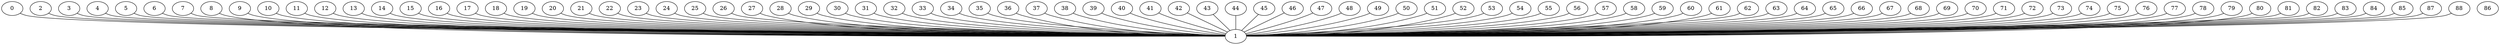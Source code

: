 graph G {
0;
1;
2;
3;
4;
5;
6;
7;
8;
9;
10;
11;
12;
13;
14;
15;
16;
17;
18;
19;
20;
21;
22;
23;
24;
25;
26;
27;
28;
29;
30;
31;
32;
33;
34;
35;
36;
37;
38;
39;
40;
41;
42;
43;
44;
45;
46;
47;
48;
49;
50;
51;
52;
53;
54;
55;
56;
57;
58;
59;
60;
61;
62;
63;
64;
65;
66;
67;
68;
69;
70;
71;
72;
73;
74;
75;
76;
77;
78;
79;
80;
81;
82;
83;
84;
85;
86;
87;
88;
0--1 ;
2--1 ;
4--1 ;
3--1 ;
6--1 ;
5--1 ;
7--1 ;
8--1 ;
9--1 ;
12--1 ;
11--1 ;
10--1 ;
16--1 ;
15--1 ;
14--1 ;
13--1 ;
17--1 ;
18--1 ;
20--1 ;
19--1 ;
21--1 ;
22--1 ;
24--1 ;
23--1 ;
26--1 ;
25--1 ;
27--1 ;
29--1 ;
28--1 ;
30--1 ;
31--1 ;
33--1 ;
32--1 ;
35--1 ;
34--1 ;
37--1 ;
36--1 ;
39--1 ;
38--1 ;
42--1 ;
41--1 ;
40--1 ;
43--1 ;
44--1 ;
45--1 ;
46--1 ;
47--1 ;
48--1 ;
49--1 ;
50--1 ;
51--1 ;
55--1 ;
54--1 ;
53--1 ;
52--1 ;
56--1 ;
58--1 ;
57--1 ;
59--1 ;
62--1 ;
61--1 ;
60--1 ;
65--1 ;
64--1 ;
63--1 ;
66--1 ;
67--1 ;
68--1 ;
69--1 ;
70--1 ;
72--1 ;
71--1 ;
75--1 ;
74--1 ;
73--1 ;
77--1 ;
76--1 ;
78--1 ;
80--1 ;
79--1 ;
81--1 ;
82--1 ;
84--1 ;
83--1 ;
85--1 ;
88--1 ;
87--1 ;
}
